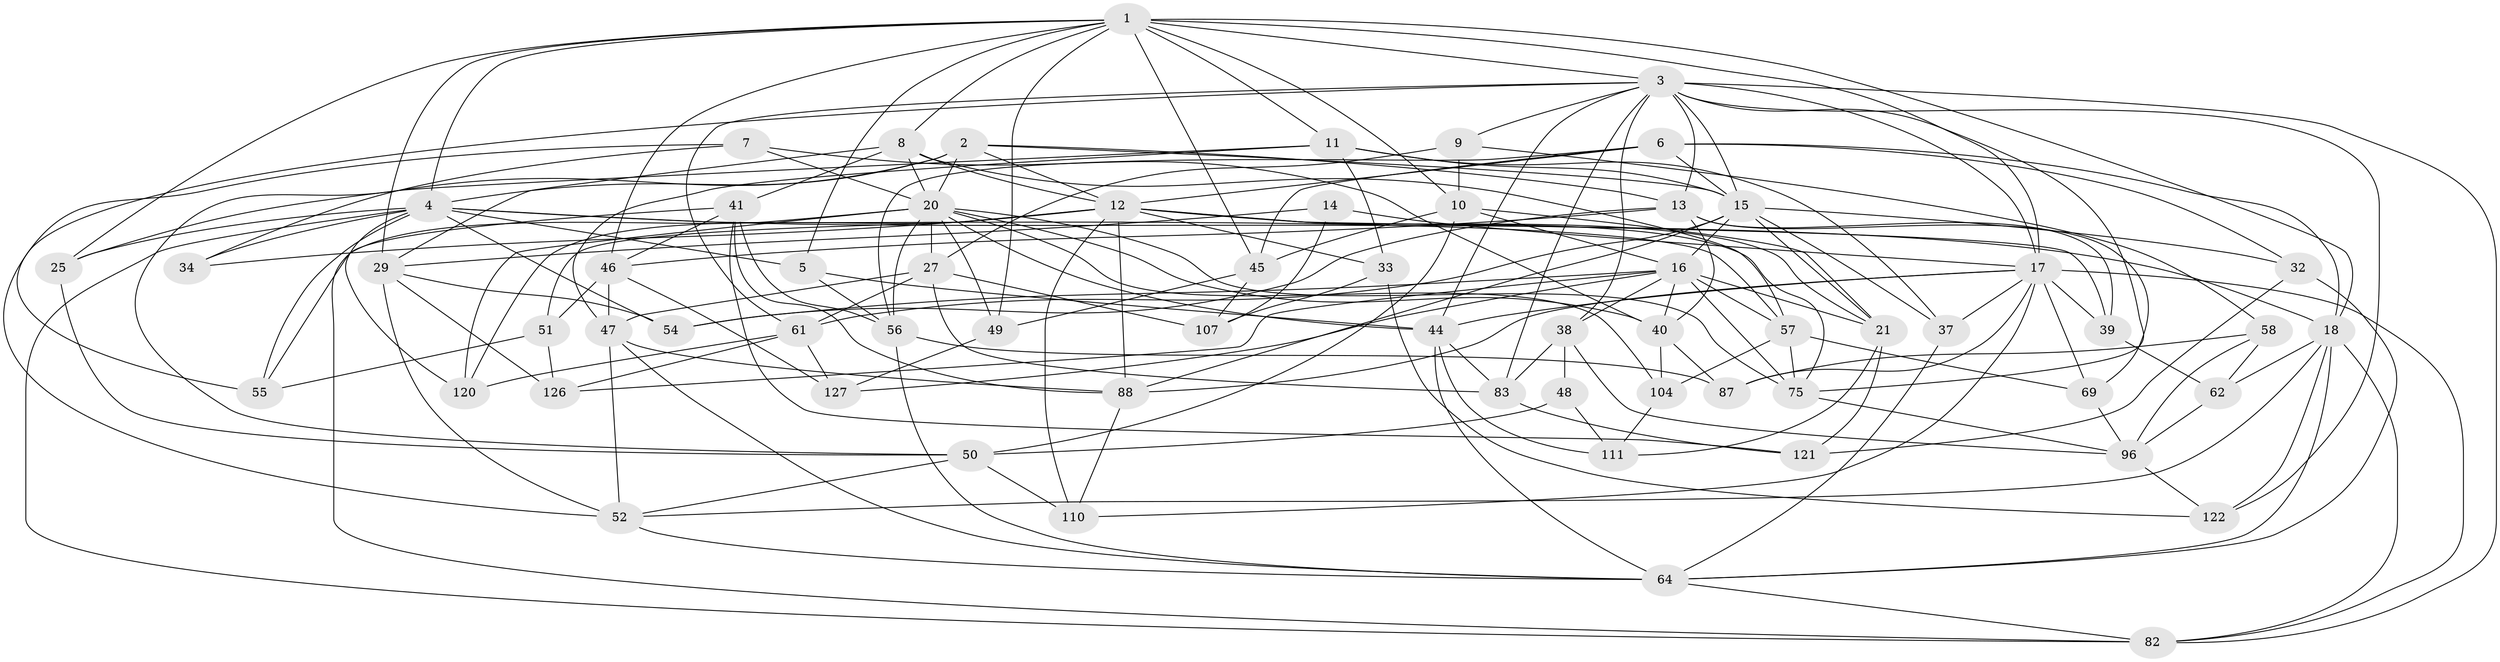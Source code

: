 // original degree distribution, {4: 1.0}
// Generated by graph-tools (version 1.1) at 2025/20/03/04/25 18:20:41]
// undirected, 64 vertices, 186 edges
graph export_dot {
graph [start="1"]
  node [color=gray90,style=filled];
  1 [super="+70+90+28"];
  2 [super="+113"];
  3 [super="+71"];
  4 [super="+77+66+23"];
  5;
  6 [super="+19"];
  7;
  8 [super="+43"];
  9;
  10 [super="+91"];
  11 [super="+116"];
  12 [super="+67+109+22"];
  13 [super="+26+36"];
  14;
  15 [super="+93+42"];
  16 [super="+68"];
  17 [super="+30"];
  18 [super="+53+117"];
  20 [super="+101+24"];
  21 [super="+31"];
  25;
  27 [super="+59"];
  29 [super="+84"];
  32;
  33;
  34;
  37;
  38 [super="+123"];
  39;
  40 [super="+72"];
  41 [super="+99"];
  44 [super="+78+119"];
  45 [super="+95"];
  46 [super="+86"];
  47 [super="+76"];
  48;
  49;
  50 [super="+63"];
  51;
  52 [super="+106"];
  54;
  55;
  56 [super="+89"];
  57 [super="+81"];
  58;
  61 [super="+92"];
  62;
  64 [super="+102+94"];
  69;
  75 [super="+105"];
  82 [super="+115"];
  83 [super="+85"];
  87;
  88 [super="+125"];
  96 [super="+97"];
  104;
  107;
  110;
  111;
  120;
  121;
  122;
  126;
  127;
  1 -- 45 [weight=2];
  1 -- 29;
  1 -- 5;
  1 -- 8;
  1 -- 10;
  1 -- 49;
  1 -- 25;
  1 -- 46;
  1 -- 4;
  1 -- 3;
  1 -- 18;
  1 -- 11;
  1 -- 17;
  2 -- 50;
  2 -- 15;
  2 -- 12;
  2 -- 20;
  2 -- 13;
  2 -- 4;
  3 -- 55;
  3 -- 44;
  3 -- 15;
  3 -- 38;
  3 -- 122;
  3 -- 9;
  3 -- 75;
  3 -- 13 [weight=2];
  3 -- 17;
  3 -- 82;
  3 -- 83;
  3 -- 61;
  4 -- 25;
  4 -- 57;
  4 -- 54;
  4 -- 34 [weight=2];
  4 -- 18;
  4 -- 5;
  4 -- 82;
  4 -- 120;
  4 -- 55;
  5 -- 56;
  5 -- 44;
  6 -- 32;
  6 -- 12;
  6 -- 56;
  6 -- 18;
  6 -- 45;
  6 -- 15;
  7 -- 34;
  7 -- 52;
  7 -- 20;
  7 -- 40;
  8 -- 57;
  8 -- 41;
  8 -- 20;
  8 -- 12;
  8 -- 29;
  9 -- 27;
  9 -- 58;
  9 -- 10;
  10 -- 16;
  10 -- 45;
  10 -- 21;
  10 -- 50;
  11 -- 25;
  11 -- 33;
  11 -- 37;
  11 -- 47;
  11 -- 15;
  12 -- 33;
  12 -- 75;
  12 -- 110;
  12 -- 39;
  12 -- 21;
  12 -- 34;
  12 -- 51;
  12 -- 88;
  12 -- 120;
  13 -- 40;
  13 -- 46;
  13 -- 69;
  13 -- 54;
  13 -- 39;
  14 -- 107;
  14 -- 17 [weight=2];
  14 -- 29;
  15 -- 88;
  15 -- 37;
  15 -- 32;
  15 -- 21;
  15 -- 61;
  15 -- 16;
  16 -- 127;
  16 -- 57;
  16 -- 21;
  16 -- 54;
  16 -- 40;
  16 -- 75;
  16 -- 126;
  16 -- 38;
  17 -- 37;
  17 -- 82;
  17 -- 69;
  17 -- 39;
  17 -- 44;
  17 -- 110;
  17 -- 87;
  17 -- 88;
  18 -- 122;
  18 -- 64;
  18 -- 52;
  18 -- 82;
  18 -- 62;
  20 -- 55;
  20 -- 75;
  20 -- 49;
  20 -- 27;
  20 -- 40;
  20 -- 104;
  20 -- 120;
  20 -- 56;
  20 -- 44;
  21 -- 121;
  21 -- 111;
  25 -- 50;
  27 -- 107;
  27 -- 83;
  27 -- 61;
  27 -- 47;
  29 -- 54;
  29 -- 52;
  29 -- 126;
  32 -- 121;
  32 -- 64;
  33 -- 122;
  33 -- 107;
  37 -- 64;
  38 -- 48 [weight=2];
  38 -- 96;
  38 -- 83;
  39 -- 62;
  40 -- 104;
  40 -- 87;
  41 -- 121;
  41 -- 82;
  41 -- 56;
  41 -- 46;
  41 -- 88;
  44 -- 83 [weight=2];
  44 -- 64;
  44 -- 111;
  45 -- 49;
  45 -- 107;
  46 -- 51;
  46 -- 127;
  46 -- 47;
  47 -- 52;
  47 -- 88;
  47 -- 64;
  48 -- 111;
  48 -- 50;
  49 -- 127;
  50 -- 110;
  50 -- 52;
  51 -- 126;
  51 -- 55;
  52 -- 64;
  56 -- 87;
  56 -- 64;
  57 -- 104;
  57 -- 75;
  57 -- 69;
  58 -- 87;
  58 -- 62;
  58 -- 96;
  61 -- 120;
  61 -- 126;
  61 -- 127;
  62 -- 96;
  64 -- 82;
  69 -- 96;
  75 -- 96;
  83 -- 121;
  88 -- 110;
  96 -- 122;
  104 -- 111;
}
